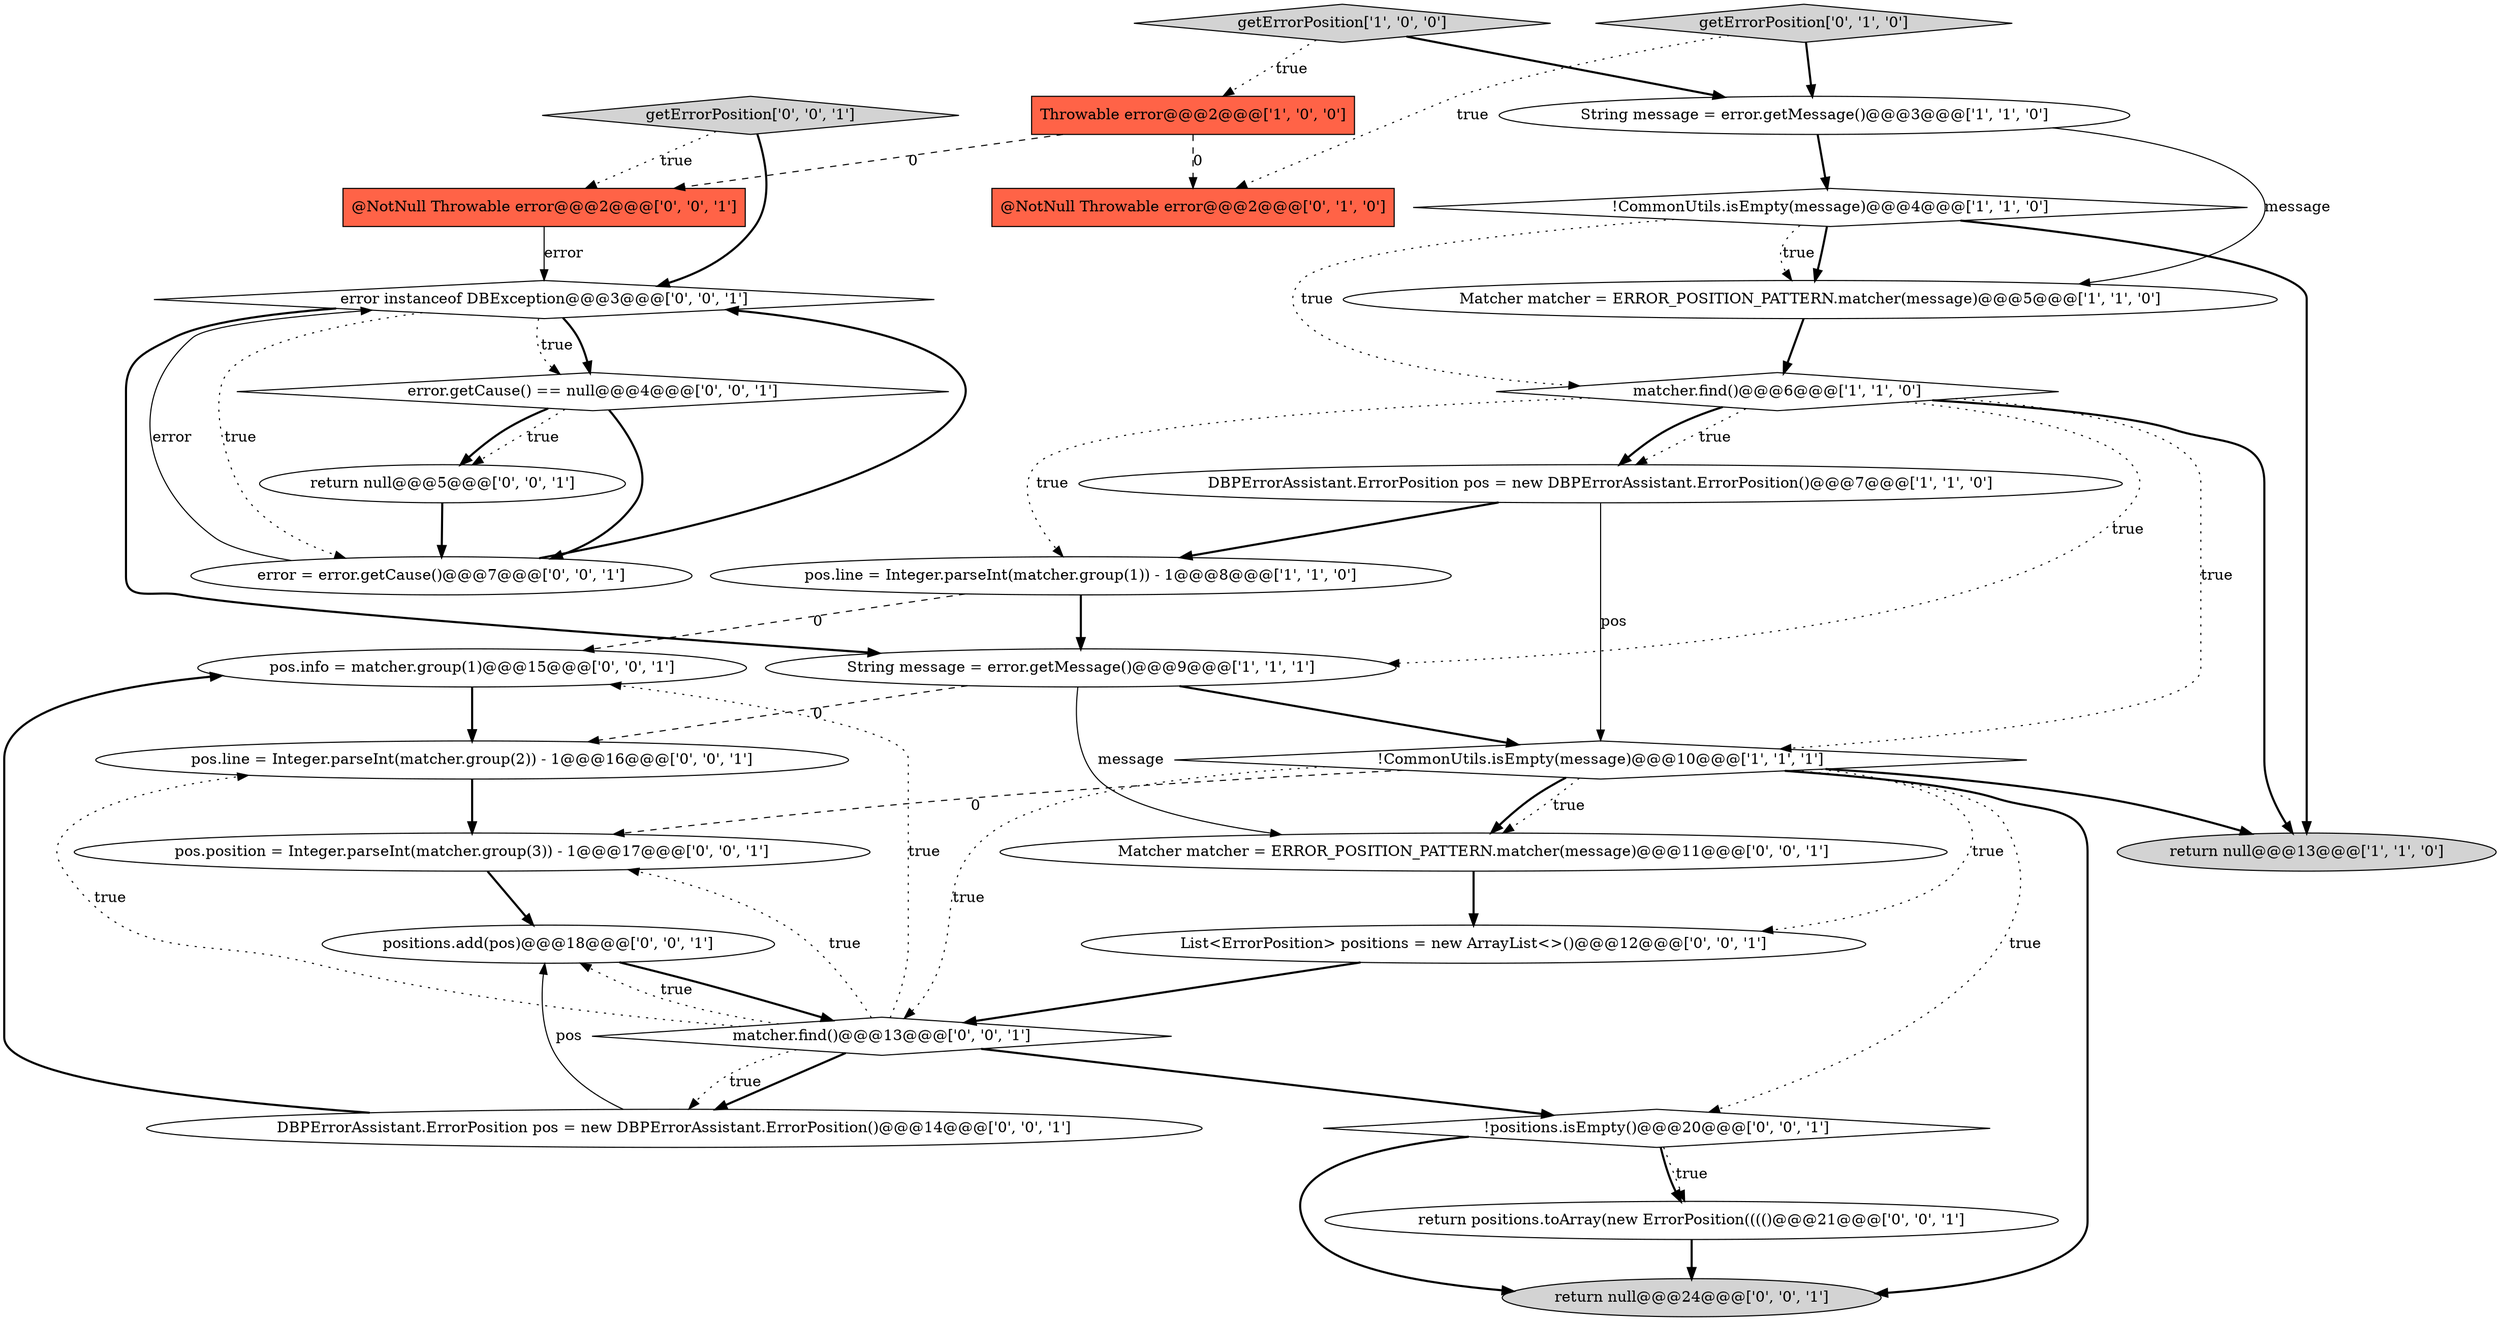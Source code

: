 digraph {
10 [style = filled, label = "pos.line = Integer.parseInt(matcher.group(1)) - 1@@@8@@@['1', '1', '0']", fillcolor = white, shape = ellipse image = "AAA0AAABBB1BBB"];
24 [style = filled, label = "pos.position = Integer.parseInt(matcher.group(3)) - 1@@@17@@@['0', '0', '1']", fillcolor = white, shape = ellipse image = "AAA0AAABBB3BBB"];
5 [style = filled, label = "return null@@@13@@@['1', '1', '0']", fillcolor = lightgray, shape = ellipse image = "AAA0AAABBB1BBB"];
27 [style = filled, label = "error instanceof DBException@@@3@@@['0', '0', '1']", fillcolor = white, shape = diamond image = "AAA0AAABBB3BBB"];
19 [style = filled, label = "getErrorPosition['0', '0', '1']", fillcolor = lightgray, shape = diamond image = "AAA0AAABBB3BBB"];
14 [style = filled, label = "pos.info = matcher.group(1)@@@15@@@['0', '0', '1']", fillcolor = white, shape = ellipse image = "AAA0AAABBB3BBB"];
18 [style = filled, label = "error.getCause() == null@@@4@@@['0', '0', '1']", fillcolor = white, shape = diamond image = "AAA0AAABBB3BBB"];
8 [style = filled, label = "Throwable error@@@2@@@['1', '0', '0']", fillcolor = tomato, shape = box image = "AAA1AAABBB1BBB"];
13 [style = filled, label = "DBPErrorAssistant.ErrorPosition pos = new DBPErrorAssistant.ErrorPosition()@@@14@@@['0', '0', '1']", fillcolor = white, shape = ellipse image = "AAA0AAABBB3BBB"];
26 [style = filled, label = "List<ErrorPosition> positions = new ArrayList<>()@@@12@@@['0', '0', '1']", fillcolor = white, shape = ellipse image = "AAA0AAABBB3BBB"];
9 [style = filled, label = "DBPErrorAssistant.ErrorPosition pos = new DBPErrorAssistant.ErrorPosition()@@@7@@@['1', '1', '0']", fillcolor = white, shape = ellipse image = "AAA0AAABBB1BBB"];
2 [style = filled, label = "matcher.find()@@@6@@@['1', '1', '0']", fillcolor = white, shape = diamond image = "AAA0AAABBB1BBB"];
22 [style = filled, label = "positions.add(pos)@@@18@@@['0', '0', '1']", fillcolor = white, shape = ellipse image = "AAA0AAABBB3BBB"];
12 [style = filled, label = "getErrorPosition['0', '1', '0']", fillcolor = lightgray, shape = diamond image = "AAA0AAABBB2BBB"];
0 [style = filled, label = "String message = error.getMessage()@@@9@@@['1', '1', '1']", fillcolor = white, shape = ellipse image = "AAA0AAABBB1BBB"];
25 [style = filled, label = "return null@@@24@@@['0', '0', '1']", fillcolor = lightgray, shape = ellipse image = "AAA0AAABBB3BBB"];
3 [style = filled, label = "!CommonUtils.isEmpty(message)@@@10@@@['1', '1', '1']", fillcolor = white, shape = diamond image = "AAA0AAABBB1BBB"];
1 [style = filled, label = "Matcher matcher = ERROR_POSITION_PATTERN.matcher(message)@@@5@@@['1', '1', '0']", fillcolor = white, shape = ellipse image = "AAA0AAABBB1BBB"];
15 [style = filled, label = "return positions.toArray(new ErrorPosition(((()@@@21@@@['0', '0', '1']", fillcolor = white, shape = ellipse image = "AAA0AAABBB3BBB"];
29 [style = filled, label = "error = error.getCause()@@@7@@@['0', '0', '1']", fillcolor = white, shape = ellipse image = "AAA0AAABBB3BBB"];
20 [style = filled, label = "matcher.find()@@@13@@@['0', '0', '1']", fillcolor = white, shape = diamond image = "AAA0AAABBB3BBB"];
6 [style = filled, label = "getErrorPosition['1', '0', '0']", fillcolor = lightgray, shape = diamond image = "AAA0AAABBB1BBB"];
28 [style = filled, label = "!positions.isEmpty()@@@20@@@['0', '0', '1']", fillcolor = white, shape = diamond image = "AAA0AAABBB3BBB"];
21 [style = filled, label = "pos.line = Integer.parseInt(matcher.group(2)) - 1@@@16@@@['0', '0', '1']", fillcolor = white, shape = ellipse image = "AAA0AAABBB3BBB"];
16 [style = filled, label = "return null@@@5@@@['0', '0', '1']", fillcolor = white, shape = ellipse image = "AAA0AAABBB3BBB"];
23 [style = filled, label = "Matcher matcher = ERROR_POSITION_PATTERN.matcher(message)@@@11@@@['0', '0', '1']", fillcolor = white, shape = ellipse image = "AAA0AAABBB3BBB"];
4 [style = filled, label = "String message = error.getMessage()@@@3@@@['1', '1', '0']", fillcolor = white, shape = ellipse image = "AAA0AAABBB1BBB"];
11 [style = filled, label = "@NotNull Throwable error@@@2@@@['0', '1', '0']", fillcolor = tomato, shape = box image = "AAA1AAABBB2BBB"];
17 [style = filled, label = "@NotNull Throwable error@@@2@@@['0', '0', '1']", fillcolor = tomato, shape = box image = "AAA0AAABBB3BBB"];
7 [style = filled, label = "!CommonUtils.isEmpty(message)@@@4@@@['1', '1', '0']", fillcolor = white, shape = diamond image = "AAA0AAABBB1BBB"];
2->10 [style = dotted, label="true"];
0->3 [style = bold, label=""];
2->3 [style = dotted, label="true"];
7->2 [style = dotted, label="true"];
27->18 [style = bold, label=""];
3->28 [style = dotted, label="true"];
7->1 [style = bold, label=""];
20->13 [style = bold, label=""];
28->15 [style = bold, label=""];
2->0 [style = dotted, label="true"];
3->20 [style = dotted, label="true"];
17->27 [style = solid, label="error"];
27->0 [style = bold, label=""];
20->24 [style = dotted, label="true"];
18->16 [style = dotted, label="true"];
19->17 [style = dotted, label="true"];
3->25 [style = bold, label=""];
15->25 [style = bold, label=""];
4->1 [style = solid, label="message"];
16->29 [style = bold, label=""];
3->24 [style = dashed, label="0"];
20->28 [style = bold, label=""];
28->15 [style = dotted, label="true"];
23->26 [style = bold, label=""];
20->14 [style = dotted, label="true"];
29->27 [style = solid, label="error"];
3->26 [style = dotted, label="true"];
21->24 [style = bold, label=""];
20->21 [style = dotted, label="true"];
2->9 [style = bold, label=""];
9->10 [style = bold, label=""];
24->22 [style = bold, label=""];
4->7 [style = bold, label=""];
12->11 [style = dotted, label="true"];
6->4 [style = bold, label=""];
29->27 [style = bold, label=""];
18->29 [style = bold, label=""];
7->5 [style = bold, label=""];
3->5 [style = bold, label=""];
3->23 [style = bold, label=""];
13->22 [style = solid, label="pos"];
9->3 [style = solid, label="pos"];
2->9 [style = dotted, label="true"];
12->4 [style = bold, label=""];
22->20 [style = bold, label=""];
27->29 [style = dotted, label="true"];
6->8 [style = dotted, label="true"];
0->21 [style = dashed, label="0"];
19->27 [style = bold, label=""];
10->0 [style = bold, label=""];
28->25 [style = bold, label=""];
8->17 [style = dashed, label="0"];
0->23 [style = solid, label="message"];
20->13 [style = dotted, label="true"];
1->2 [style = bold, label=""];
20->22 [style = dotted, label="true"];
8->11 [style = dashed, label="0"];
7->1 [style = dotted, label="true"];
27->18 [style = dotted, label="true"];
13->14 [style = bold, label=""];
10->14 [style = dashed, label="0"];
14->21 [style = bold, label=""];
26->20 [style = bold, label=""];
2->5 [style = bold, label=""];
3->23 [style = dotted, label="true"];
18->16 [style = bold, label=""];
}
